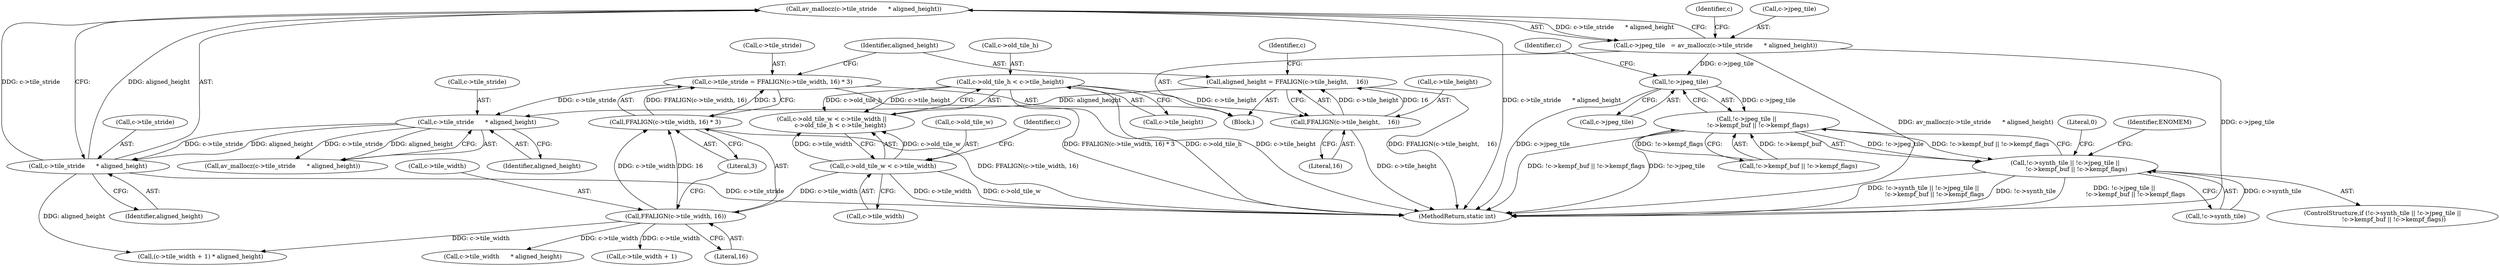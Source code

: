 digraph "0_FFmpeg_821a5938d100458f4d09d634041b05c860554ce0@API" {
"1000241" [label="(Call,av_mallocz(c->tile_stride      * aligned_height))"];
"1000242" [label="(Call,c->tile_stride      * aligned_height)"];
"1000232" [label="(Call,c->tile_stride      * aligned_height)"];
"1000193" [label="(Call,c->tile_stride = FFALIGN(c->tile_width, 16) * 3)"];
"1000197" [label="(Call,FFALIGN(c->tile_width, 16) * 3)"];
"1000198" [label="(Call,FFALIGN(c->tile_width, 16))"];
"1000178" [label="(Call,c->old_tile_w < c->tile_width)"];
"1000204" [label="(Call,aligned_height = FFALIGN(c->tile_height,    16))"];
"1000206" [label="(Call,FFALIGN(c->tile_height,    16))"];
"1000185" [label="(Call,c->old_tile_h < c->tile_height)"];
"1000237" [label="(Call,c->jpeg_tile   = av_mallocz(c->tile_stride      * aligned_height))"];
"1000278" [label="(Call,!c->jpeg_tile)"];
"1000277" [label="(Call,!c->jpeg_tile ||\n            !c->kempf_buf || !c->kempf_flags)"];
"1000272" [label="(Call,!c->synth_tile || !c->jpeg_tile ||\n            !c->kempf_buf || !c->kempf_flags)"];
"1000246" [label="(Identifier,aligned_height)"];
"1000249" [label="(Identifier,c)"];
"1000296" [label="(MethodReturn,static int)"];
"1000272" [label="(Call,!c->synth_tile || !c->jpeg_tile ||\n            !c->kempf_buf || !c->kempf_flags)"];
"1000282" [label="(Call,!c->kempf_buf || !c->kempf_flags)"];
"1000237" [label="(Call,c->jpeg_tile   = av_mallocz(c->tile_stride      * aligned_height))"];
"1000242" [label="(Call,c->tile_stride      * aligned_height)"];
"1000273" [label="(Call,!c->synth_tile)"];
"1000186" [label="(Call,c->old_tile_h)"];
"1000203" [label="(Literal,3)"];
"1000253" [label="(Call,(c->tile_width + 1) * aligned_height)"];
"1000266" [label="(Call,c->tile_width      * aligned_height)"];
"1000177" [label="(Call,c->old_tile_w < c->tile_width ||\n         c->old_tile_h < c->tile_height)"];
"1000206" [label="(Call,FFALIGN(c->tile_height,    16))"];
"1000192" [label="(Block,)"];
"1000233" [label="(Call,c->tile_stride)"];
"1000254" [label="(Call,c->tile_width + 1)"];
"1000232" [label="(Call,c->tile_stride      * aligned_height)"];
"1000185" [label="(Call,c->old_tile_h < c->tile_height)"];
"1000198" [label="(Call,FFALIGN(c->tile_width, 16))"];
"1000202" [label="(Literal,16)"];
"1000197" [label="(Call,FFALIGN(c->tile_width, 16) * 3)"];
"1000193" [label="(Call,c->tile_stride = FFALIGN(c->tile_width, 16) * 3)"];
"1000187" [label="(Identifier,c)"];
"1000189" [label="(Call,c->tile_height)"];
"1000271" [label="(ControlStructure,if (!c->synth_tile || !c->jpeg_tile ||\n            !c->kempf_buf || !c->kempf_flags))"];
"1000207" [label="(Call,c->tile_height)"];
"1000238" [label="(Call,c->jpeg_tile)"];
"1000199" [label="(Call,c->tile_width)"];
"1000178" [label="(Call,c->old_tile_w < c->tile_width)"];
"1000231" [label="(Call,av_mallocz(c->tile_stride      * aligned_height))"];
"1000241" [label="(Call,av_mallocz(c->tile_stride      * aligned_height))"];
"1000204" [label="(Call,aligned_height = FFALIGN(c->tile_height,    16))"];
"1000236" [label="(Identifier,aligned_height)"];
"1000285" [label="(Identifier,c)"];
"1000295" [label="(Literal,0)"];
"1000278" [label="(Call,!c->jpeg_tile)"];
"1000277" [label="(Call,!c->jpeg_tile ||\n            !c->kempf_buf || !c->kempf_flags)"];
"1000279" [label="(Call,c->jpeg_tile)"];
"1000243" [label="(Call,c->tile_stride)"];
"1000182" [label="(Call,c->tile_width)"];
"1000194" [label="(Call,c->tile_stride)"];
"1000179" [label="(Call,c->old_tile_w)"];
"1000205" [label="(Identifier,aligned_height)"];
"1000213" [label="(Identifier,c)"];
"1000210" [label="(Literal,16)"];
"1000293" [label="(Identifier,ENOMEM)"];
"1000241" -> "1000237"  [label="AST: "];
"1000241" -> "1000242"  [label="CFG: "];
"1000242" -> "1000241"  [label="AST: "];
"1000237" -> "1000241"  [label="CFG: "];
"1000241" -> "1000296"  [label="DDG: c->tile_stride      * aligned_height"];
"1000241" -> "1000237"  [label="DDG: c->tile_stride      * aligned_height"];
"1000242" -> "1000241"  [label="DDG: c->tile_stride"];
"1000242" -> "1000241"  [label="DDG: aligned_height"];
"1000242" -> "1000246"  [label="CFG: "];
"1000243" -> "1000242"  [label="AST: "];
"1000246" -> "1000242"  [label="AST: "];
"1000242" -> "1000296"  [label="DDG: c->tile_stride"];
"1000232" -> "1000242"  [label="DDG: c->tile_stride"];
"1000232" -> "1000242"  [label="DDG: aligned_height"];
"1000242" -> "1000253"  [label="DDG: aligned_height"];
"1000232" -> "1000231"  [label="AST: "];
"1000232" -> "1000236"  [label="CFG: "];
"1000233" -> "1000232"  [label="AST: "];
"1000236" -> "1000232"  [label="AST: "];
"1000231" -> "1000232"  [label="CFG: "];
"1000232" -> "1000231"  [label="DDG: c->tile_stride"];
"1000232" -> "1000231"  [label="DDG: aligned_height"];
"1000193" -> "1000232"  [label="DDG: c->tile_stride"];
"1000204" -> "1000232"  [label="DDG: aligned_height"];
"1000193" -> "1000192"  [label="AST: "];
"1000193" -> "1000197"  [label="CFG: "];
"1000194" -> "1000193"  [label="AST: "];
"1000197" -> "1000193"  [label="AST: "];
"1000205" -> "1000193"  [label="CFG: "];
"1000193" -> "1000296"  [label="DDG: FFALIGN(c->tile_width, 16) * 3"];
"1000197" -> "1000193"  [label="DDG: FFALIGN(c->tile_width, 16)"];
"1000197" -> "1000193"  [label="DDG: 3"];
"1000197" -> "1000203"  [label="CFG: "];
"1000198" -> "1000197"  [label="AST: "];
"1000203" -> "1000197"  [label="AST: "];
"1000197" -> "1000296"  [label="DDG: FFALIGN(c->tile_width, 16)"];
"1000198" -> "1000197"  [label="DDG: c->tile_width"];
"1000198" -> "1000197"  [label="DDG: 16"];
"1000198" -> "1000202"  [label="CFG: "];
"1000199" -> "1000198"  [label="AST: "];
"1000202" -> "1000198"  [label="AST: "];
"1000203" -> "1000198"  [label="CFG: "];
"1000178" -> "1000198"  [label="DDG: c->tile_width"];
"1000198" -> "1000253"  [label="DDG: c->tile_width"];
"1000198" -> "1000254"  [label="DDG: c->tile_width"];
"1000198" -> "1000266"  [label="DDG: c->tile_width"];
"1000178" -> "1000177"  [label="AST: "];
"1000178" -> "1000182"  [label="CFG: "];
"1000179" -> "1000178"  [label="AST: "];
"1000182" -> "1000178"  [label="AST: "];
"1000187" -> "1000178"  [label="CFG: "];
"1000177" -> "1000178"  [label="CFG: "];
"1000178" -> "1000296"  [label="DDG: c->old_tile_w"];
"1000178" -> "1000296"  [label="DDG: c->tile_width"];
"1000178" -> "1000177"  [label="DDG: c->old_tile_w"];
"1000178" -> "1000177"  [label="DDG: c->tile_width"];
"1000204" -> "1000192"  [label="AST: "];
"1000204" -> "1000206"  [label="CFG: "];
"1000205" -> "1000204"  [label="AST: "];
"1000206" -> "1000204"  [label="AST: "];
"1000213" -> "1000204"  [label="CFG: "];
"1000204" -> "1000296"  [label="DDG: FFALIGN(c->tile_height,    16)"];
"1000206" -> "1000204"  [label="DDG: c->tile_height"];
"1000206" -> "1000204"  [label="DDG: 16"];
"1000206" -> "1000210"  [label="CFG: "];
"1000207" -> "1000206"  [label="AST: "];
"1000210" -> "1000206"  [label="AST: "];
"1000206" -> "1000296"  [label="DDG: c->tile_height"];
"1000185" -> "1000206"  [label="DDG: c->tile_height"];
"1000185" -> "1000177"  [label="AST: "];
"1000185" -> "1000189"  [label="CFG: "];
"1000186" -> "1000185"  [label="AST: "];
"1000189" -> "1000185"  [label="AST: "];
"1000177" -> "1000185"  [label="CFG: "];
"1000185" -> "1000296"  [label="DDG: c->old_tile_h"];
"1000185" -> "1000296"  [label="DDG: c->tile_height"];
"1000185" -> "1000177"  [label="DDG: c->old_tile_h"];
"1000185" -> "1000177"  [label="DDG: c->tile_height"];
"1000237" -> "1000192"  [label="AST: "];
"1000238" -> "1000237"  [label="AST: "];
"1000249" -> "1000237"  [label="CFG: "];
"1000237" -> "1000296"  [label="DDG: c->jpeg_tile"];
"1000237" -> "1000296"  [label="DDG: av_mallocz(c->tile_stride      * aligned_height)"];
"1000237" -> "1000278"  [label="DDG: c->jpeg_tile"];
"1000278" -> "1000277"  [label="AST: "];
"1000278" -> "1000279"  [label="CFG: "];
"1000279" -> "1000278"  [label="AST: "];
"1000285" -> "1000278"  [label="CFG: "];
"1000277" -> "1000278"  [label="CFG: "];
"1000278" -> "1000296"  [label="DDG: c->jpeg_tile"];
"1000278" -> "1000277"  [label="DDG: c->jpeg_tile"];
"1000277" -> "1000272"  [label="AST: "];
"1000277" -> "1000282"  [label="CFG: "];
"1000282" -> "1000277"  [label="AST: "];
"1000272" -> "1000277"  [label="CFG: "];
"1000277" -> "1000296"  [label="DDG: !c->kempf_buf || !c->kempf_flags"];
"1000277" -> "1000296"  [label="DDG: !c->jpeg_tile"];
"1000277" -> "1000272"  [label="DDG: !c->jpeg_tile"];
"1000277" -> "1000272"  [label="DDG: !c->kempf_buf || !c->kempf_flags"];
"1000282" -> "1000277"  [label="DDG: !c->kempf_buf"];
"1000282" -> "1000277"  [label="DDG: !c->kempf_flags"];
"1000272" -> "1000271"  [label="AST: "];
"1000272" -> "1000273"  [label="CFG: "];
"1000273" -> "1000272"  [label="AST: "];
"1000293" -> "1000272"  [label="CFG: "];
"1000295" -> "1000272"  [label="CFG: "];
"1000272" -> "1000296"  [label="DDG: !c->synth_tile"];
"1000272" -> "1000296"  [label="DDG: !c->jpeg_tile ||\n            !c->kempf_buf || !c->kempf_flags"];
"1000272" -> "1000296"  [label="DDG: !c->synth_tile || !c->jpeg_tile ||\n            !c->kempf_buf || !c->kempf_flags"];
"1000273" -> "1000272"  [label="DDG: c->synth_tile"];
}
